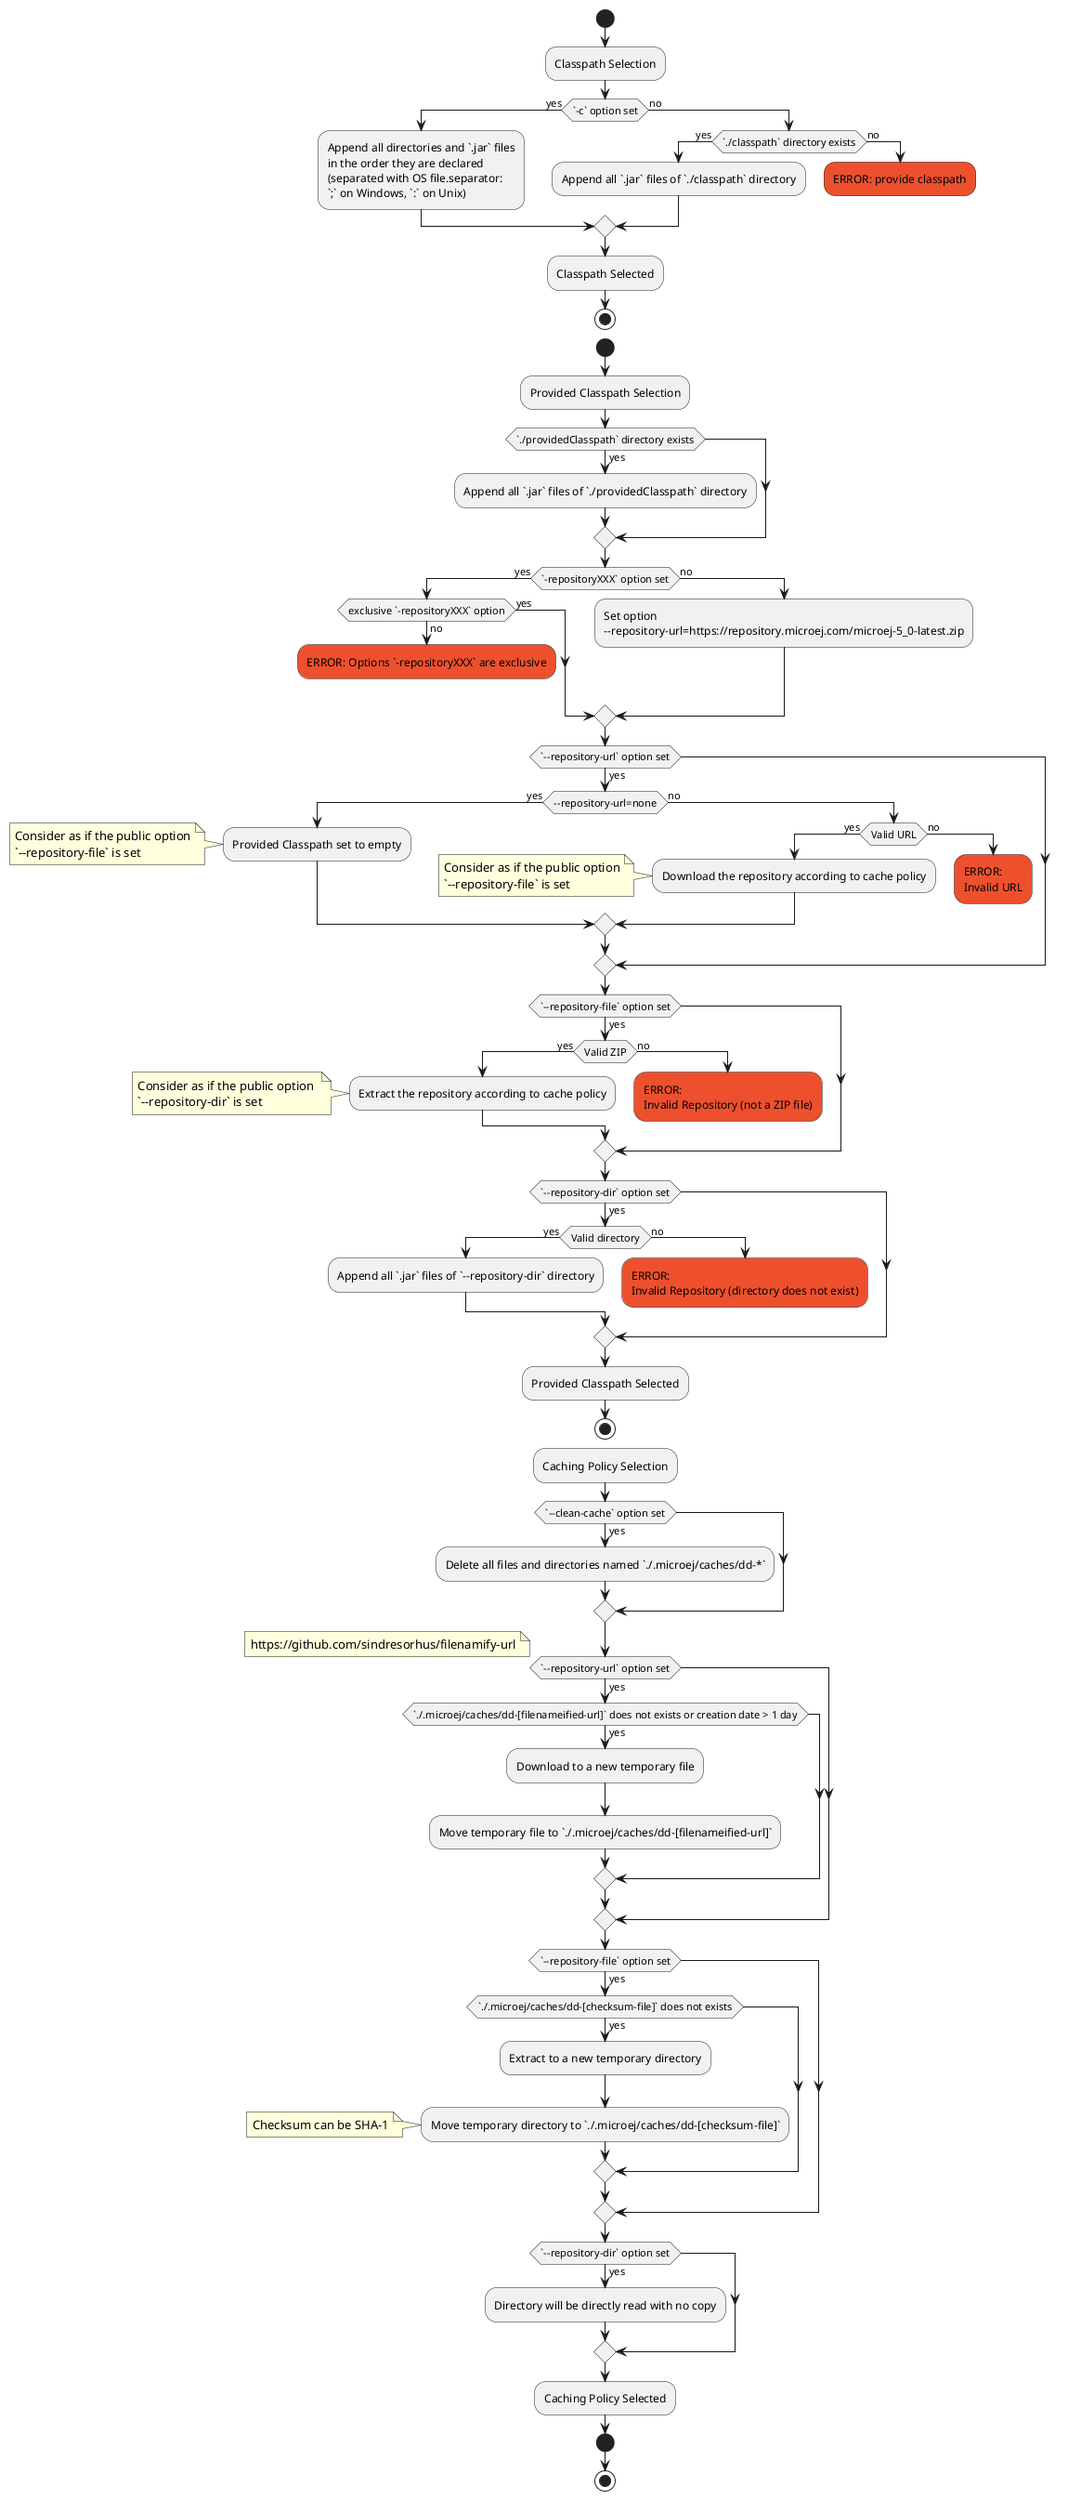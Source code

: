 ' Copyright 2021 MicroEJ Corp. All rights reserved.
' This library is provided in source code for use, modification and test, subject to license terms.
' Any modification of the source code will break MicroEJ Corp. warranties on the whole library.

@startuml

start

:Classpath Selection;

if (`-c` option set) then (yes)
  :Append all directories and `.jar` files 
  in the order they are declared
  (separated with OS file.separator: 
  `;` on Windows, `:` on Unix);
else (no)
	if (`./classpath` directory exists) then (yes)
		 :Append all `.jar` files of `./classpath` directory;
	else (no)
	  	#ee502e:ERROR: provide classpath;
  		kill
	endif
endif

:Classpath Selected;

stop

start 

:Provided Classpath Selection;

if (`./providedClasspath` directory exists) then (yes)
   :Append all `.jar` files of `./providedClasspath` directory;
endif

if (`-repositoryXXX` option set) then (yes)
	if (exclusive `-repositoryXXX` option) then (yes)
	else (no)
	  #ee502e:ERROR: Options `-repositoryXXX` are exclusive;
	  kill
	endif
else (no)
  	:Set option 
  	--repository-url=https://repository.microej.com/microej-5_0-latest.zip;
endif

if (`--repository-url` option set) then (yes)
    if(--repository-url=none) then (yes)
        :Provided Classpath set to empty;
        note left
			Consider as if the public option
			`--repository-file` is set
		end note	
    else (no)
		if(Valid URL) then (yes)
		 	:Download the repository according to cache policy;
			note left
				Consider as if the public option
				`--repository-file` is set
			end note			
		else (no)
		  #ee502e:ERROR: 
		  Invalid URL;
	      kill
		endif
	endif
endif

if (`--repository-file` option set) then (yes)
	if(Valid ZIP) then (yes)
		:Extract the repository according to cache policy;
		note left
			Consider as if the public option 
			`--repository-dir` is set
		end note			
	else (no)
	  #ee502e:ERROR: 
	  Invalid Repository (not a ZIP file);
	  kill
	endif
endif

if (`--repository-dir` option set) then (yes)
	if(Valid directory) then (yes)
		:Append all `.jar` files of `--repository-dir` directory;	
	else (no)
	  #ee502e:ERROR: 
	  Invalid Repository (directory does not exist);
	  kill
	endif  
endif

:Provided Classpath Selected;

stop

:Caching Policy Selection;

if (`--clean-cache` option set) then (yes)
	:Delete all files and directories named `./.microej/caches/dd-*`;
endif

if (`--repository-url` option set) then (yes)
note left: https://github.com/sindresorhus/filenamify-url
	if(`./.microej/caches/dd-[filenameified-url]` does not exists or creation date > 1 day) then (yes)
	  :Download to a new temporary file;
	  :Move temporary file to `./.microej/caches/dd-[filenameified-url]`;
	endif
endif

if (`--repository-file` option set) then (yes)
	if(`./.microej/caches/dd-[checksum-file]` does not exists) then (yes)
	  :Extract to a new temporary directory;
	  :Move temporary directory to `./.microej/caches/dd-[checksum-file]`;
	  note left: Checksum can be SHA-1
	endif
endif

if (`--repository-dir` option set) then (yes)
	:Directory will be directly read with no copy;
endif

:Caching Policy Selected;


start 

stop


@enduml